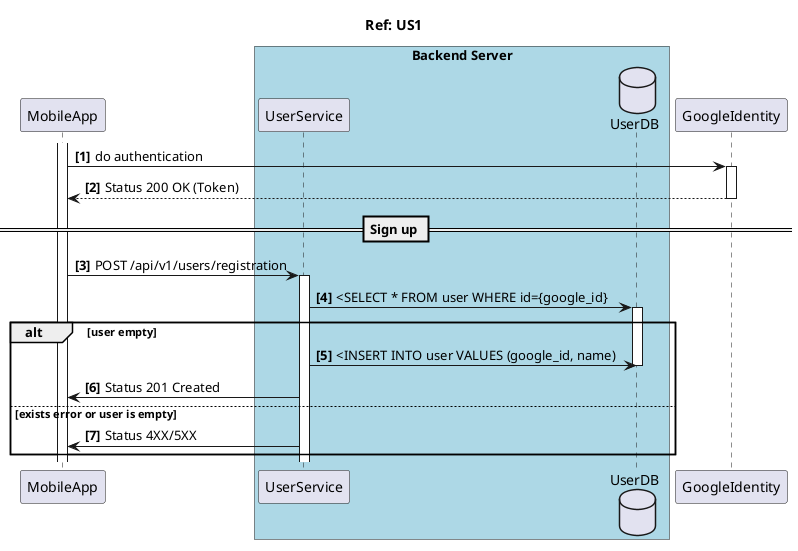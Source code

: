 @startuml
autonumber "<b>[###]"
title
 Ref: US1 
end title

participant  MobileApp as app

box "Backend Server" #LightBlue
    participant UserService as user
    database UserDB as DB
end box
participant  GoogleIdentity as google

activate app
app -> google: do authentication
activate google
google --> app: Status 200 OK (Token)
deactivate google
 
 == Sign up ==
app -> user: POST /api/v1/users/registration
activate user
user -> DB: <SELECT * FROM user WHERE id={google_id}
activate DB

alt user empty
    user -> DB: <INSERT INTO user VALUES (google_id, name)
    deactivate DB
    user -> app: Status 201 Created
else exists error or user is empty
    user -> app: Status 4XX/5XX
end 


@enduml
